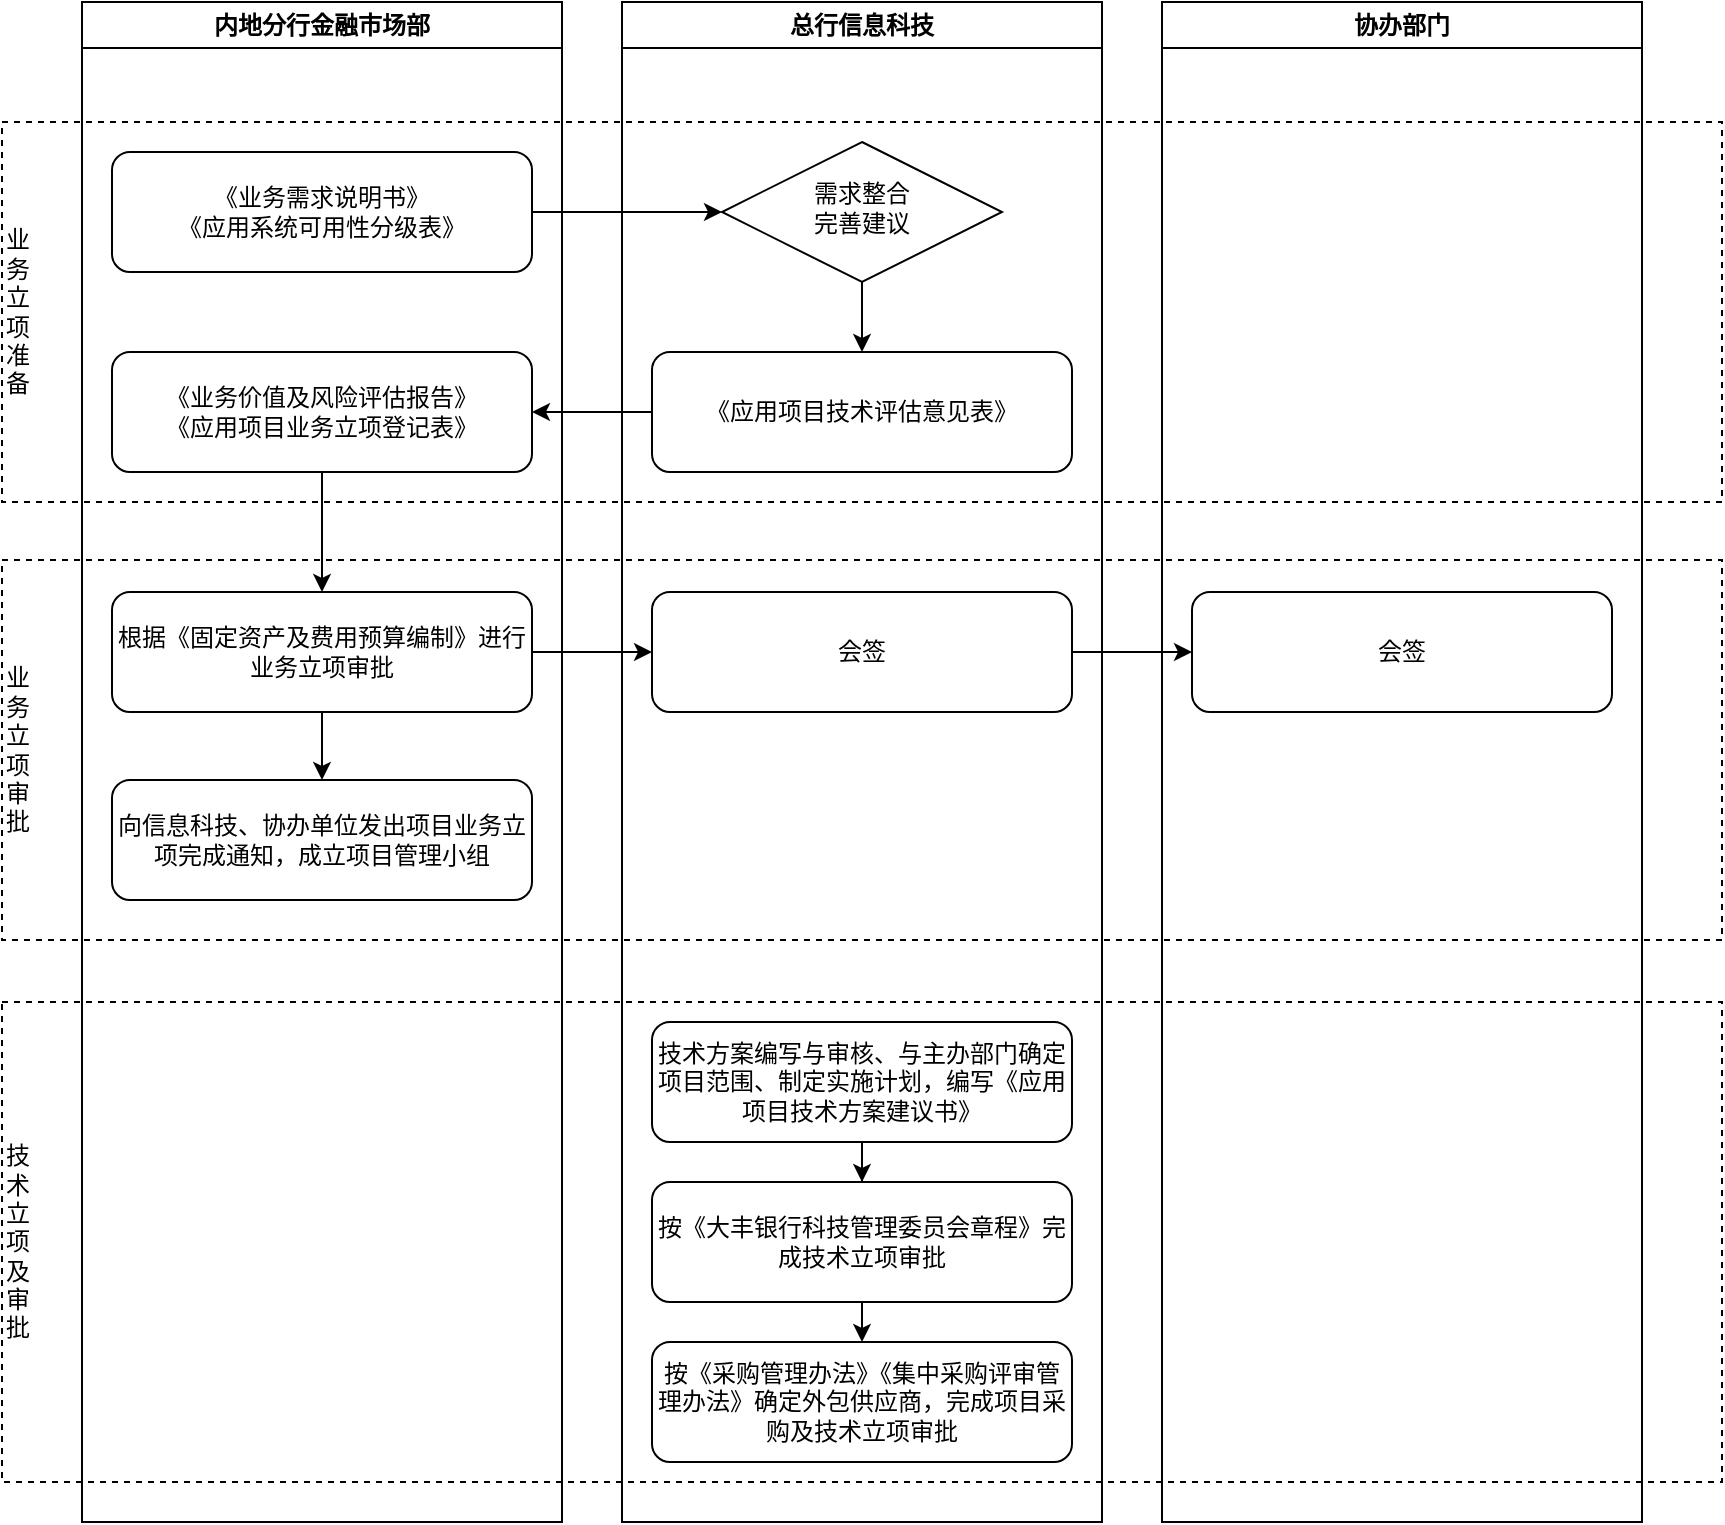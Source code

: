 <mxfile version="24.7.6">
  <diagram id="C5RBs43oDa-KdzZeNtuy" name="Page-1">
    <mxGraphModel dx="1434" dy="793" grid="1" gridSize="10" guides="1" tooltips="1" connect="1" arrows="1" fold="1" page="1" pageScale="1" pageWidth="1169" pageHeight="827" math="0" shadow="0">
      <root>
        <mxCell id="WIyWlLk6GJQsqaUBKTNV-0" />
        <mxCell id="WIyWlLk6GJQsqaUBKTNV-1" parent="WIyWlLk6GJQsqaUBKTNV-0" />
        <mxCell id="DiRD0Uw3D5y3h3pU36qz-31" value="技&lt;br&gt;术&lt;br&gt;立&lt;br&gt;项&lt;br&gt;及&lt;br&gt;审&lt;br&gt;批" style="rounded=0;whiteSpace=wrap;html=1;fillColor=none;align=left;dashed=1;" parent="WIyWlLk6GJQsqaUBKTNV-1" vertex="1">
          <mxGeometry x="40" y="540" width="860" height="240" as="geometry" />
        </mxCell>
        <mxCell id="DiRD0Uw3D5y3h3pU36qz-22" value="业&lt;br&gt;务&lt;br&gt;立&lt;br&gt;项&lt;br&gt;审&lt;br&gt;批" style="rounded=0;whiteSpace=wrap;html=1;fillColor=none;align=left;dashed=1;" parent="WIyWlLk6GJQsqaUBKTNV-1" vertex="1">
          <mxGeometry x="40" y="319" width="860" height="190" as="geometry" />
        </mxCell>
        <mxCell id="DiRD0Uw3D5y3h3pU36qz-21" value="业&lt;br&gt;务&lt;br&gt;立&lt;br&gt;项&lt;br&gt;准&lt;br&gt;备" style="rounded=0;whiteSpace=wrap;html=1;fillColor=none;align=left;dashed=1;" parent="WIyWlLk6GJQsqaUBKTNV-1" vertex="1">
          <mxGeometry x="40" y="100" width="860" height="190" as="geometry" />
        </mxCell>
        <mxCell id="DiRD0Uw3D5y3h3pU36qz-0" value="内地分行金融市场部" style="swimlane;whiteSpace=wrap;html=1;" parent="WIyWlLk6GJQsqaUBKTNV-1" vertex="1">
          <mxGeometry x="80" y="40" width="240" height="760" as="geometry" />
        </mxCell>
        <mxCell id="DiRD0Uw3D5y3h3pU36qz-1" value="《业务需求说明书》&lt;br&gt;《应用系统可用性分级表》" style="rounded=1;whiteSpace=wrap;html=1;fontSize=12;glass=0;strokeWidth=1;shadow=0;" parent="DiRD0Uw3D5y3h3pU36qz-0" vertex="1">
          <mxGeometry x="15" y="75" width="210" height="60" as="geometry" />
        </mxCell>
        <mxCell id="DiRD0Uw3D5y3h3pU36qz-24" value="" style="edgeStyle=orthogonalEdgeStyle;rounded=0;orthogonalLoop=1;jettySize=auto;html=1;" parent="DiRD0Uw3D5y3h3pU36qz-0" source="DiRD0Uw3D5y3h3pU36qz-7" target="DiRD0Uw3D5y3h3pU36qz-13" edge="1">
          <mxGeometry relative="1" as="geometry" />
        </mxCell>
        <mxCell id="DiRD0Uw3D5y3h3pU36qz-7" value="《业务价值及风险评估报告》&lt;br&gt;《应用项目业务立项登记表》" style="rounded=1;whiteSpace=wrap;html=1;fontSize=12;glass=0;strokeWidth=1;shadow=0;" parent="DiRD0Uw3D5y3h3pU36qz-0" vertex="1">
          <mxGeometry x="15" y="175" width="210" height="60" as="geometry" />
        </mxCell>
        <mxCell id="DiRD0Uw3D5y3h3pU36qz-27" style="edgeStyle=orthogonalEdgeStyle;rounded=0;orthogonalLoop=1;jettySize=auto;html=1;exitX=0.5;exitY=1;exitDx=0;exitDy=0;" parent="DiRD0Uw3D5y3h3pU36qz-0" source="DiRD0Uw3D5y3h3pU36qz-13" target="DiRD0Uw3D5y3h3pU36qz-14" edge="1">
          <mxGeometry relative="1" as="geometry" />
        </mxCell>
        <mxCell id="DiRD0Uw3D5y3h3pU36qz-13" value="根据《固定资产及费用预算编制》进行业务立项审批" style="rounded=1;whiteSpace=wrap;html=1;fontSize=12;glass=0;strokeWidth=1;shadow=0;" parent="DiRD0Uw3D5y3h3pU36qz-0" vertex="1">
          <mxGeometry x="15" y="295" width="210" height="60" as="geometry" />
        </mxCell>
        <mxCell id="DiRD0Uw3D5y3h3pU36qz-14" value="向信息科技、协办单位发出项目业务立项完成通知，成立项目管理小组" style="rounded=1;whiteSpace=wrap;html=1;fontSize=12;glass=0;strokeWidth=1;shadow=0;" parent="DiRD0Uw3D5y3h3pU36qz-0" vertex="1">
          <mxGeometry x="15" y="389" width="210" height="60" as="geometry" />
        </mxCell>
        <mxCell id="DiRD0Uw3D5y3h3pU36qz-2" value="总行信息科技" style="swimlane;whiteSpace=wrap;html=1;" parent="WIyWlLk6GJQsqaUBKTNV-1" vertex="1">
          <mxGeometry x="350" y="40" width="240" height="760" as="geometry" />
        </mxCell>
        <mxCell id="DiRD0Uw3D5y3h3pU36qz-3" value="《应用项目技术评估意见表》" style="rounded=1;whiteSpace=wrap;html=1;fontSize=12;glass=0;strokeWidth=1;shadow=0;" parent="DiRD0Uw3D5y3h3pU36qz-2" vertex="1">
          <mxGeometry x="15" y="175" width="210" height="60" as="geometry" />
        </mxCell>
        <mxCell id="DiRD0Uw3D5y3h3pU36qz-6" style="edgeStyle=orthogonalEdgeStyle;rounded=0;orthogonalLoop=1;jettySize=auto;html=1;exitX=0.5;exitY=1;exitDx=0;exitDy=0;entryX=0.5;entryY=0;entryDx=0;entryDy=0;" parent="DiRD0Uw3D5y3h3pU36qz-2" source="DiRD0Uw3D5y3h3pU36qz-4" target="DiRD0Uw3D5y3h3pU36qz-3" edge="1">
          <mxGeometry relative="1" as="geometry" />
        </mxCell>
        <mxCell id="DiRD0Uw3D5y3h3pU36qz-4" value="需求整合&lt;br&gt;完善建议" style="rhombus;whiteSpace=wrap;html=1;shadow=0;fontFamily=Helvetica;fontSize=12;align=center;strokeWidth=1;spacing=6;spacingTop=-4;" parent="DiRD0Uw3D5y3h3pU36qz-2" vertex="1">
          <mxGeometry x="50" y="70" width="140" height="70" as="geometry" />
        </mxCell>
        <mxCell id="DiRD0Uw3D5y3h3pU36qz-15" value="会签" style="rounded=1;whiteSpace=wrap;html=1;fontSize=12;glass=0;strokeWidth=1;shadow=0;" parent="DiRD0Uw3D5y3h3pU36qz-2" vertex="1">
          <mxGeometry x="15" y="295" width="210" height="60" as="geometry" />
        </mxCell>
        <mxCell id="DiRD0Uw3D5y3h3pU36qz-32" style="edgeStyle=orthogonalEdgeStyle;rounded=0;orthogonalLoop=1;jettySize=auto;html=1;exitX=0.5;exitY=1;exitDx=0;exitDy=0;" parent="DiRD0Uw3D5y3h3pU36qz-2" source="DiRD0Uw3D5y3h3pU36qz-28" target="DiRD0Uw3D5y3h3pU36qz-29" edge="1">
          <mxGeometry relative="1" as="geometry" />
        </mxCell>
        <mxCell id="DiRD0Uw3D5y3h3pU36qz-28" value="技术方案编写与审核、与主办部门确定项目范围、制定实施计划，编写《应用项目技术方案建议书》" style="rounded=1;whiteSpace=wrap;html=1;fontSize=12;glass=0;strokeWidth=1;shadow=0;" parent="DiRD0Uw3D5y3h3pU36qz-2" vertex="1">
          <mxGeometry x="15" y="510" width="210" height="60" as="geometry" />
        </mxCell>
        <mxCell id="DiRD0Uw3D5y3h3pU36qz-33" style="edgeStyle=orthogonalEdgeStyle;rounded=0;orthogonalLoop=1;jettySize=auto;html=1;exitX=0.5;exitY=1;exitDx=0;exitDy=0;entryX=0.5;entryY=0;entryDx=0;entryDy=0;" parent="DiRD0Uw3D5y3h3pU36qz-2" source="DiRD0Uw3D5y3h3pU36qz-29" target="DiRD0Uw3D5y3h3pU36qz-30" edge="1">
          <mxGeometry relative="1" as="geometry" />
        </mxCell>
        <mxCell id="DiRD0Uw3D5y3h3pU36qz-29" value="按《大丰银行科技管理委员会章程》完成技术立项审批" style="rounded=1;whiteSpace=wrap;html=1;fontSize=12;glass=0;strokeWidth=1;shadow=0;" parent="DiRD0Uw3D5y3h3pU36qz-2" vertex="1">
          <mxGeometry x="15" y="590" width="210" height="60" as="geometry" />
        </mxCell>
        <mxCell id="DiRD0Uw3D5y3h3pU36qz-30" value="按《采购管理办法》《集中采购评审管理办法》确定外包供应商，完成项目采购及技术立项审批" style="rounded=1;whiteSpace=wrap;html=1;fontSize=12;glass=0;strokeWidth=1;shadow=0;" parent="DiRD0Uw3D5y3h3pU36qz-2" vertex="1">
          <mxGeometry x="15" y="670" width="210" height="60" as="geometry" />
        </mxCell>
        <mxCell id="DiRD0Uw3D5y3h3pU36qz-5" style="edgeStyle=orthogonalEdgeStyle;rounded=0;orthogonalLoop=1;jettySize=auto;html=1;exitX=1;exitY=0.5;exitDx=0;exitDy=0;entryX=0;entryY=0.5;entryDx=0;entryDy=0;" parent="WIyWlLk6GJQsqaUBKTNV-1" source="DiRD0Uw3D5y3h3pU36qz-1" target="DiRD0Uw3D5y3h3pU36qz-4" edge="1">
          <mxGeometry relative="1" as="geometry" />
        </mxCell>
        <mxCell id="DiRD0Uw3D5y3h3pU36qz-8" style="edgeStyle=orthogonalEdgeStyle;rounded=0;orthogonalLoop=1;jettySize=auto;html=1;exitX=0;exitY=0.5;exitDx=0;exitDy=0;entryX=1;entryY=0.5;entryDx=0;entryDy=0;" parent="WIyWlLk6GJQsqaUBKTNV-1" source="DiRD0Uw3D5y3h3pU36qz-3" target="DiRD0Uw3D5y3h3pU36qz-7" edge="1">
          <mxGeometry relative="1" as="geometry" />
        </mxCell>
        <mxCell id="DiRD0Uw3D5y3h3pU36qz-9" value="协办部门" style="swimlane;whiteSpace=wrap;html=1;" parent="WIyWlLk6GJQsqaUBKTNV-1" vertex="1">
          <mxGeometry x="620" y="40" width="240" height="760" as="geometry" />
        </mxCell>
        <mxCell id="DiRD0Uw3D5y3h3pU36qz-16" value="会签" style="rounded=1;whiteSpace=wrap;html=1;fontSize=12;glass=0;strokeWidth=1;shadow=0;" parent="DiRD0Uw3D5y3h3pU36qz-9" vertex="1">
          <mxGeometry x="15" y="295" width="210" height="60" as="geometry" />
        </mxCell>
        <mxCell id="DiRD0Uw3D5y3h3pU36qz-25" style="edgeStyle=orthogonalEdgeStyle;rounded=0;orthogonalLoop=1;jettySize=auto;html=1;entryX=0;entryY=0.5;entryDx=0;entryDy=0;" parent="WIyWlLk6GJQsqaUBKTNV-1" source="DiRD0Uw3D5y3h3pU36qz-13" target="DiRD0Uw3D5y3h3pU36qz-15" edge="1">
          <mxGeometry relative="1" as="geometry" />
        </mxCell>
        <mxCell id="DiRD0Uw3D5y3h3pU36qz-26" style="edgeStyle=orthogonalEdgeStyle;rounded=0;orthogonalLoop=1;jettySize=auto;html=1;exitX=1;exitY=0.5;exitDx=0;exitDy=0;entryX=0;entryY=0.5;entryDx=0;entryDy=0;" parent="WIyWlLk6GJQsqaUBKTNV-1" source="DiRD0Uw3D5y3h3pU36qz-15" target="DiRD0Uw3D5y3h3pU36qz-16" edge="1">
          <mxGeometry relative="1" as="geometry" />
        </mxCell>
      </root>
    </mxGraphModel>
  </diagram>
</mxfile>
